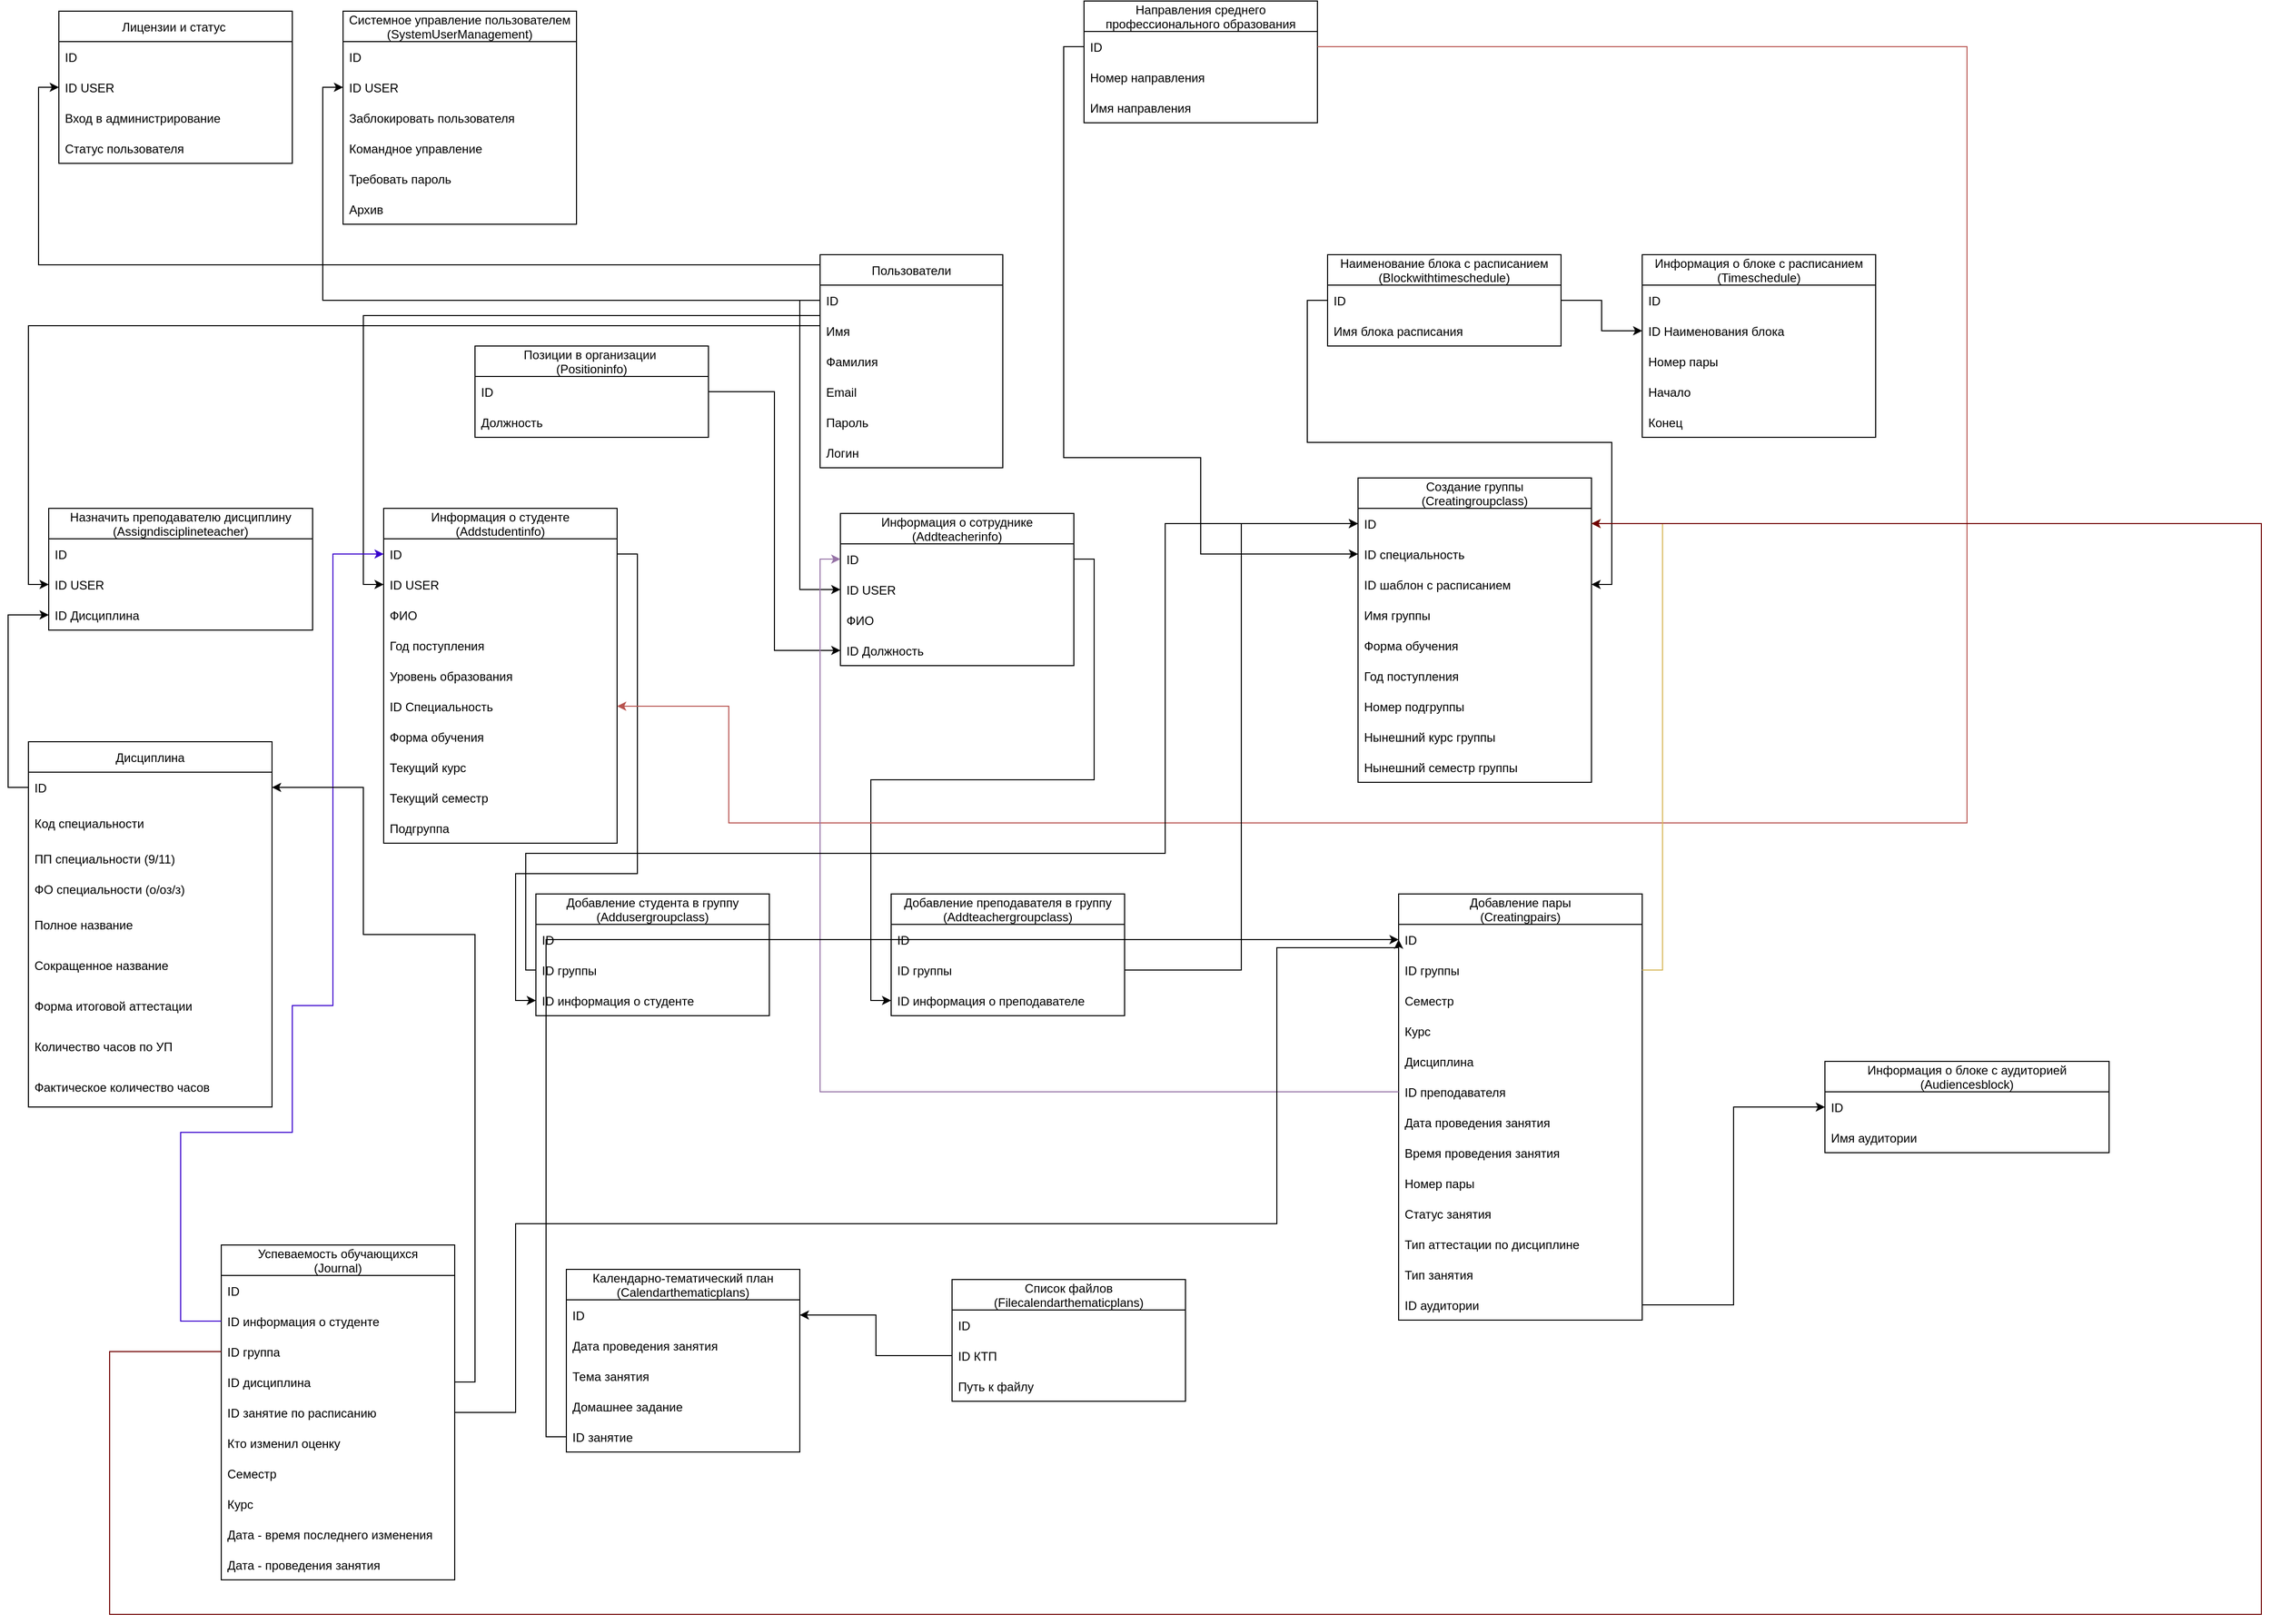 <mxfile version="20.4.0" type="github">
  <diagram id="APbOYpsex_Ebenarrm__" name="Страница 1">
    <mxGraphModel dx="2249" dy="765" grid="1" gridSize="10" guides="1" tooltips="1" connect="1" arrows="1" fold="1" page="1" pageScale="1" pageWidth="827" pageHeight="1169" math="0" shadow="0">
      <root>
        <mxCell id="0" />
        <mxCell id="1" parent="0" />
        <mxCell id="934rZRanRc9oHKekc0-k-1" value="Пользователи" style="swimlane;fontStyle=0;childLayout=stackLayout;horizontal=1;startSize=30;horizontalStack=0;resizeParent=1;resizeParentMax=0;resizeLast=0;collapsible=1;marginBottom=0;" parent="1" vertex="1">
          <mxGeometry x="-20" y="490" width="180" height="210" as="geometry">
            <mxRectangle x="60" y="70" width="120" height="30" as="alternateBounds" />
          </mxGeometry>
        </mxCell>
        <mxCell id="934rZRanRc9oHKekc0-k-2" value="ID" style="text;strokeColor=none;fillColor=none;align=left;verticalAlign=middle;spacingLeft=4;spacingRight=4;overflow=hidden;points=[[0,0.5],[1,0.5]];portConstraint=eastwest;rotatable=0;" parent="934rZRanRc9oHKekc0-k-1" vertex="1">
          <mxGeometry y="30" width="180" height="30" as="geometry" />
        </mxCell>
        <mxCell id="934rZRanRc9oHKekc0-k-6" value="Имя" style="text;strokeColor=none;fillColor=none;align=left;verticalAlign=middle;spacingLeft=4;spacingRight=4;overflow=hidden;points=[[0,0.5],[1,0.5]];portConstraint=eastwest;rotatable=0;" parent="934rZRanRc9oHKekc0-k-1" vertex="1">
          <mxGeometry y="60" width="180" height="30" as="geometry" />
        </mxCell>
        <mxCell id="934rZRanRc9oHKekc0-k-3" value="Фамилия" style="text;strokeColor=none;fillColor=none;align=left;verticalAlign=middle;spacingLeft=4;spacingRight=4;overflow=hidden;points=[[0,0.5],[1,0.5]];portConstraint=eastwest;rotatable=0;" parent="934rZRanRc9oHKekc0-k-1" vertex="1">
          <mxGeometry y="90" width="180" height="30" as="geometry" />
        </mxCell>
        <mxCell id="-_RNkPM9lZLHpSTQkM_h-98" value="Email" style="text;strokeColor=none;fillColor=none;align=left;verticalAlign=middle;spacingLeft=4;spacingRight=4;overflow=hidden;points=[[0,0.5],[1,0.5]];portConstraint=eastwest;rotatable=0;" parent="934rZRanRc9oHKekc0-k-1" vertex="1">
          <mxGeometry y="120" width="180" height="30" as="geometry" />
        </mxCell>
        <mxCell id="934rZRanRc9oHKekc0-k-5" value="Пароль" style="text;strokeColor=none;fillColor=none;align=left;verticalAlign=middle;spacingLeft=4;spacingRight=4;overflow=hidden;points=[[0,0.5],[1,0.5]];portConstraint=eastwest;rotatable=0;" parent="934rZRanRc9oHKekc0-k-1" vertex="1">
          <mxGeometry y="150" width="180" height="30" as="geometry" />
        </mxCell>
        <mxCell id="934rZRanRc9oHKekc0-k-4" value="Логин" style="text;strokeColor=none;fillColor=none;align=left;verticalAlign=middle;spacingLeft=4;spacingRight=4;overflow=hidden;points=[[0,0.5],[1,0.5]];portConstraint=eastwest;rotatable=0;" parent="934rZRanRc9oHKekc0-k-1" vertex="1">
          <mxGeometry y="180" width="180" height="30" as="geometry" />
        </mxCell>
        <mxCell id="-_RNkPM9lZLHpSTQkM_h-1" value="Дисциплина" style="swimlane;fontStyle=0;childLayout=stackLayout;horizontal=1;startSize=30;horizontalStack=0;resizeParent=1;resizeParentMax=0;resizeLast=0;collapsible=1;marginBottom=0;" parent="1" vertex="1">
          <mxGeometry x="-800" y="970" width="240" height="360" as="geometry">
            <mxRectangle x="60" y="70" width="120" height="30" as="alternateBounds" />
          </mxGeometry>
        </mxCell>
        <mxCell id="-_RNkPM9lZLHpSTQkM_h-2" value="ID" style="text;strokeColor=none;fillColor=none;align=left;verticalAlign=middle;spacingLeft=4;spacingRight=4;overflow=hidden;points=[[0,0.5],[1,0.5]];portConstraint=eastwest;rotatable=0;" parent="-_RNkPM9lZLHpSTQkM_h-1" vertex="1">
          <mxGeometry y="30" width="240" height="30" as="geometry" />
        </mxCell>
        <mxCell id="Er0C9rFsmTtlIVnP-Un_-6" value="Код специальности" style="text;strokeColor=none;fillColor=none;align=left;verticalAlign=middle;spacingLeft=4;spacingRight=4;overflow=hidden;points=[[0,0.5],[1,0.5]];portConstraint=eastwest;rotatable=0;" vertex="1" parent="-_RNkPM9lZLHpSTQkM_h-1">
          <mxGeometry y="60" width="240" height="40" as="geometry" />
        </mxCell>
        <mxCell id="-_RNkPM9lZLHpSTQkM_h-3" value="ПП специальности (9/11)" style="text;strokeColor=none;fillColor=none;align=left;verticalAlign=middle;spacingLeft=4;spacingRight=4;overflow=hidden;points=[[0,0.5],[1,0.5]];portConstraint=eastwest;rotatable=0;" parent="-_RNkPM9lZLHpSTQkM_h-1" vertex="1">
          <mxGeometry y="100" width="240" height="30" as="geometry" />
        </mxCell>
        <mxCell id="Er0C9rFsmTtlIVnP-Un_-2" value="ФО специальности (о/оз/з)" style="text;strokeColor=none;fillColor=none;align=left;verticalAlign=middle;spacingLeft=4;spacingRight=4;overflow=hidden;points=[[0,0.5],[1,0.5]];portConstraint=eastwest;rotatable=0;" vertex="1" parent="-_RNkPM9lZLHpSTQkM_h-1">
          <mxGeometry y="130" width="240" height="30" as="geometry" />
        </mxCell>
        <mxCell id="Er0C9rFsmTtlIVnP-Un_-4" value="Полное название" style="text;strokeColor=none;fillColor=none;align=left;verticalAlign=middle;spacingLeft=4;spacingRight=4;overflow=hidden;points=[[0,0.5],[1,0.5]];portConstraint=eastwest;rotatable=0;" vertex="1" parent="-_RNkPM9lZLHpSTQkM_h-1">
          <mxGeometry y="160" width="240" height="40" as="geometry" />
        </mxCell>
        <mxCell id="Er0C9rFsmTtlIVnP-Un_-8" value="Сокращенное название" style="text;strokeColor=none;fillColor=none;align=left;verticalAlign=middle;spacingLeft=4;spacingRight=4;overflow=hidden;points=[[0,0.5],[1,0.5]];portConstraint=eastwest;rotatable=0;" vertex="1" parent="-_RNkPM9lZLHpSTQkM_h-1">
          <mxGeometry y="200" width="240" height="40" as="geometry" />
        </mxCell>
        <mxCell id="Er0C9rFsmTtlIVnP-Un_-9" value="Форма итоговой аттестации" style="text;strokeColor=none;fillColor=none;align=left;verticalAlign=middle;spacingLeft=4;spacingRight=4;overflow=hidden;points=[[0,0.5],[1,0.5]];portConstraint=eastwest;rotatable=0;" vertex="1" parent="-_RNkPM9lZLHpSTQkM_h-1">
          <mxGeometry y="240" width="240" height="40" as="geometry" />
        </mxCell>
        <mxCell id="Er0C9rFsmTtlIVnP-Un_-10" value="Количество часов по УП" style="text;strokeColor=none;fillColor=none;align=left;verticalAlign=middle;spacingLeft=4;spacingRight=4;overflow=hidden;points=[[0,0.5],[1,0.5]];portConstraint=eastwest;rotatable=0;" vertex="1" parent="-_RNkPM9lZLHpSTQkM_h-1">
          <mxGeometry y="280" width="240" height="40" as="geometry" />
        </mxCell>
        <mxCell id="Er0C9rFsmTtlIVnP-Un_-11" value="Фактическое количество часов" style="text;strokeColor=none;fillColor=none;align=left;verticalAlign=middle;spacingLeft=4;spacingRight=4;overflow=hidden;points=[[0,0.5],[1,0.5]];portConstraint=eastwest;rotatable=0;" vertex="1" parent="-_RNkPM9lZLHpSTQkM_h-1">
          <mxGeometry y="320" width="240" height="40" as="geometry" />
        </mxCell>
        <mxCell id="-_RNkPM9lZLHpSTQkM_h-7" value="Добавление преподавателя в группу&#xa;(Addteachergroupclass)" style="swimlane;fontStyle=0;childLayout=stackLayout;horizontal=1;startSize=30;horizontalStack=0;resizeParent=1;resizeParentMax=0;resizeLast=0;collapsible=1;marginBottom=0;" parent="1" vertex="1">
          <mxGeometry x="50" y="1120" width="230" height="120" as="geometry">
            <mxRectangle x="60" y="70" width="120" height="30" as="alternateBounds" />
          </mxGeometry>
        </mxCell>
        <mxCell id="-_RNkPM9lZLHpSTQkM_h-8" value="ID" style="text;strokeColor=none;fillColor=none;align=left;verticalAlign=middle;spacingLeft=4;spacingRight=4;overflow=hidden;points=[[0,0.5],[1,0.5]];portConstraint=eastwest;rotatable=0;" parent="-_RNkPM9lZLHpSTQkM_h-7" vertex="1">
          <mxGeometry y="30" width="230" height="30" as="geometry" />
        </mxCell>
        <mxCell id="-_RNkPM9lZLHpSTQkM_h-9" value="ID группы" style="text;strokeColor=none;fillColor=none;align=left;verticalAlign=middle;spacingLeft=4;spacingRight=4;overflow=hidden;points=[[0,0.5],[1,0.5]];portConstraint=eastwest;rotatable=0;" parent="-_RNkPM9lZLHpSTQkM_h-7" vertex="1">
          <mxGeometry y="60" width="230" height="30" as="geometry" />
        </mxCell>
        <mxCell id="-_RNkPM9lZLHpSTQkM_h-10" value="ID информация о преподавателе" style="text;strokeColor=none;fillColor=none;align=left;verticalAlign=middle;spacingLeft=4;spacingRight=4;overflow=hidden;points=[[0,0.5],[1,0.5]];portConstraint=eastwest;rotatable=0;" parent="-_RNkPM9lZLHpSTQkM_h-7" vertex="1">
          <mxGeometry y="90" width="230" height="30" as="geometry" />
        </mxCell>
        <mxCell id="-_RNkPM9lZLHpSTQkM_h-13" value="Добавление пары&#xa;(Creatingpairs)" style="swimlane;fontStyle=0;childLayout=stackLayout;horizontal=1;startSize=30;horizontalStack=0;resizeParent=1;resizeParentMax=0;resizeLast=0;collapsible=1;marginBottom=0;" parent="1" vertex="1">
          <mxGeometry x="550" y="1120" width="240" height="420" as="geometry">
            <mxRectangle x="60" y="70" width="120" height="30" as="alternateBounds" />
          </mxGeometry>
        </mxCell>
        <mxCell id="-_RNkPM9lZLHpSTQkM_h-14" value="ID" style="text;strokeColor=none;fillColor=none;align=left;verticalAlign=middle;spacingLeft=4;spacingRight=4;overflow=hidden;points=[[0,0.5],[1,0.5]];portConstraint=eastwest;rotatable=0;" parent="-_RNkPM9lZLHpSTQkM_h-13" vertex="1">
          <mxGeometry y="30" width="240" height="30" as="geometry" />
        </mxCell>
        <mxCell id="-_RNkPM9lZLHpSTQkM_h-15" value="ID группы" style="text;strokeColor=none;fillColor=none;align=left;verticalAlign=middle;spacingLeft=4;spacingRight=4;overflow=hidden;points=[[0,0.5],[1,0.5]];portConstraint=eastwest;rotatable=0;" parent="-_RNkPM9lZLHpSTQkM_h-13" vertex="1">
          <mxGeometry y="60" width="240" height="30" as="geometry" />
        </mxCell>
        <mxCell id="-_RNkPM9lZLHpSTQkM_h-16" value="Семестр" style="text;strokeColor=none;fillColor=none;align=left;verticalAlign=middle;spacingLeft=4;spacingRight=4;overflow=hidden;points=[[0,0.5],[1,0.5]];portConstraint=eastwest;rotatable=0;" parent="-_RNkPM9lZLHpSTQkM_h-13" vertex="1">
          <mxGeometry y="90" width="240" height="30" as="geometry" />
        </mxCell>
        <mxCell id="-_RNkPM9lZLHpSTQkM_h-17" value="Курс " style="text;strokeColor=none;fillColor=none;align=left;verticalAlign=middle;spacingLeft=4;spacingRight=4;overflow=hidden;points=[[0,0.5],[1,0.5]];portConstraint=eastwest;rotatable=0;" parent="-_RNkPM9lZLHpSTQkM_h-13" vertex="1">
          <mxGeometry y="120" width="240" height="30" as="geometry" />
        </mxCell>
        <mxCell id="-_RNkPM9lZLHpSTQkM_h-18" value="Дисциплина" style="text;strokeColor=none;fillColor=none;align=left;verticalAlign=middle;spacingLeft=4;spacingRight=4;overflow=hidden;points=[[0,0.5],[1,0.5]];portConstraint=eastwest;rotatable=0;" parent="-_RNkPM9lZLHpSTQkM_h-13" vertex="1">
          <mxGeometry y="150" width="240" height="30" as="geometry" />
        </mxCell>
        <mxCell id="-_RNkPM9lZLHpSTQkM_h-142" value="ID преподавателя" style="text;strokeColor=none;fillColor=none;align=left;verticalAlign=middle;spacingLeft=4;spacingRight=4;overflow=hidden;points=[[0,0.5],[1,0.5]];portConstraint=eastwest;rotatable=0;" parent="-_RNkPM9lZLHpSTQkM_h-13" vertex="1">
          <mxGeometry y="180" width="240" height="30" as="geometry" />
        </mxCell>
        <mxCell id="-_RNkPM9lZLHpSTQkM_h-143" value="Дата проведения занятия" style="text;strokeColor=none;fillColor=none;align=left;verticalAlign=middle;spacingLeft=4;spacingRight=4;overflow=hidden;points=[[0,0.5],[1,0.5]];portConstraint=eastwest;rotatable=0;" parent="-_RNkPM9lZLHpSTQkM_h-13" vertex="1">
          <mxGeometry y="210" width="240" height="30" as="geometry" />
        </mxCell>
        <mxCell id="-_RNkPM9lZLHpSTQkM_h-144" value="Время проведения занятия" style="text;strokeColor=none;fillColor=none;align=left;verticalAlign=middle;spacingLeft=4;spacingRight=4;overflow=hidden;points=[[0,0.5],[1,0.5]];portConstraint=eastwest;rotatable=0;" parent="-_RNkPM9lZLHpSTQkM_h-13" vertex="1">
          <mxGeometry y="240" width="240" height="30" as="geometry" />
        </mxCell>
        <mxCell id="-_RNkPM9lZLHpSTQkM_h-145" value="Номер пары" style="text;strokeColor=none;fillColor=none;align=left;verticalAlign=middle;spacingLeft=4;spacingRight=4;overflow=hidden;points=[[0,0.5],[1,0.5]];portConstraint=eastwest;rotatable=0;" parent="-_RNkPM9lZLHpSTQkM_h-13" vertex="1">
          <mxGeometry y="270" width="240" height="30" as="geometry" />
        </mxCell>
        <mxCell id="-_RNkPM9lZLHpSTQkM_h-146" value="Статус занятия" style="text;strokeColor=none;fillColor=none;align=left;verticalAlign=middle;spacingLeft=4;spacingRight=4;overflow=hidden;points=[[0,0.5],[1,0.5]];portConstraint=eastwest;rotatable=0;" parent="-_RNkPM9lZLHpSTQkM_h-13" vertex="1">
          <mxGeometry y="300" width="240" height="30" as="geometry" />
        </mxCell>
        <mxCell id="-_RNkPM9lZLHpSTQkM_h-147" value="Тип аттестации по дисциплине" style="text;strokeColor=none;fillColor=none;align=left;verticalAlign=middle;spacingLeft=4;spacingRight=4;overflow=hidden;points=[[0,0.5],[1,0.5]];portConstraint=eastwest;rotatable=0;" parent="-_RNkPM9lZLHpSTQkM_h-13" vertex="1">
          <mxGeometry y="330" width="240" height="30" as="geometry" />
        </mxCell>
        <mxCell id="-_RNkPM9lZLHpSTQkM_h-148" value="Тип занятия" style="text;strokeColor=none;fillColor=none;align=left;verticalAlign=middle;spacingLeft=4;spacingRight=4;overflow=hidden;points=[[0,0.5],[1,0.5]];portConstraint=eastwest;rotatable=0;" parent="-_RNkPM9lZLHpSTQkM_h-13" vertex="1">
          <mxGeometry y="360" width="240" height="30" as="geometry" />
        </mxCell>
        <mxCell id="-_RNkPM9lZLHpSTQkM_h-149" value="ID аудитории" style="text;strokeColor=none;fillColor=none;align=left;verticalAlign=middle;spacingLeft=4;spacingRight=4;overflow=hidden;points=[[0,0.5],[1,0.5]];portConstraint=eastwest;rotatable=0;" parent="-_RNkPM9lZLHpSTQkM_h-13" vertex="1">
          <mxGeometry y="390" width="240" height="30" as="geometry" />
        </mxCell>
        <mxCell id="-_RNkPM9lZLHpSTQkM_h-26" value="Информация о студенте&#xa;(Addstudentinfo)" style="swimlane;fontStyle=0;childLayout=stackLayout;horizontal=1;startSize=30;horizontalStack=0;resizeParent=1;resizeParentMax=0;resizeLast=0;collapsible=1;marginBottom=0;" parent="1" vertex="1">
          <mxGeometry x="-450" y="740" width="230" height="330" as="geometry">
            <mxRectangle x="60" y="70" width="120" height="30" as="alternateBounds" />
          </mxGeometry>
        </mxCell>
        <mxCell id="-_RNkPM9lZLHpSTQkM_h-27" value="ID" style="text;strokeColor=none;fillColor=none;align=left;verticalAlign=middle;spacingLeft=4;spacingRight=4;overflow=hidden;points=[[0,0.5],[1,0.5]];portConstraint=eastwest;rotatable=0;" parent="-_RNkPM9lZLHpSTQkM_h-26" vertex="1">
          <mxGeometry y="30" width="230" height="30" as="geometry" />
        </mxCell>
        <mxCell id="-_RNkPM9lZLHpSTQkM_h-28" value="ID USER" style="text;strokeColor=none;fillColor=none;align=left;verticalAlign=middle;spacingLeft=4;spacingRight=4;overflow=hidden;points=[[0,0.5],[1,0.5]];portConstraint=eastwest;rotatable=0;" parent="-_RNkPM9lZLHpSTQkM_h-26" vertex="1">
          <mxGeometry y="60" width="230" height="30" as="geometry" />
        </mxCell>
        <mxCell id="-_RNkPM9lZLHpSTQkM_h-29" value="ФИО" style="text;strokeColor=none;fillColor=none;align=left;verticalAlign=middle;spacingLeft=4;spacingRight=4;overflow=hidden;points=[[0,0.5],[1,0.5]];portConstraint=eastwest;rotatable=0;" parent="-_RNkPM9lZLHpSTQkM_h-26" vertex="1">
          <mxGeometry y="90" width="230" height="30" as="geometry" />
        </mxCell>
        <mxCell id="-_RNkPM9lZLHpSTQkM_h-30" value="Год поступления" style="text;strokeColor=none;fillColor=none;align=left;verticalAlign=middle;spacingLeft=4;spacingRight=4;overflow=hidden;points=[[0,0.5],[1,0.5]];portConstraint=eastwest;rotatable=0;" parent="-_RNkPM9lZLHpSTQkM_h-26" vertex="1">
          <mxGeometry y="120" width="230" height="30" as="geometry" />
        </mxCell>
        <mxCell id="-_RNkPM9lZLHpSTQkM_h-31" value="Уровень образования" style="text;strokeColor=none;fillColor=none;align=left;verticalAlign=middle;spacingLeft=4;spacingRight=4;overflow=hidden;points=[[0,0.5],[1,0.5]];portConstraint=eastwest;rotatable=0;" parent="-_RNkPM9lZLHpSTQkM_h-26" vertex="1">
          <mxGeometry y="150" width="230" height="30" as="geometry" />
        </mxCell>
        <mxCell id="-_RNkPM9lZLHpSTQkM_h-153" value="ID Специальность" style="text;strokeColor=none;fillColor=none;align=left;verticalAlign=middle;spacingLeft=4;spacingRight=4;overflow=hidden;points=[[0,0.5],[1,0.5]];portConstraint=eastwest;rotatable=0;" parent="-_RNkPM9lZLHpSTQkM_h-26" vertex="1">
          <mxGeometry y="180" width="230" height="30" as="geometry" />
        </mxCell>
        <mxCell id="-_RNkPM9lZLHpSTQkM_h-154" value="Форма обучения" style="text;strokeColor=none;fillColor=none;align=left;verticalAlign=middle;spacingLeft=4;spacingRight=4;overflow=hidden;points=[[0,0.5],[1,0.5]];portConstraint=eastwest;rotatable=0;" parent="-_RNkPM9lZLHpSTQkM_h-26" vertex="1">
          <mxGeometry y="210" width="230" height="30" as="geometry" />
        </mxCell>
        <mxCell id="-_RNkPM9lZLHpSTQkM_h-155" value="Текущий курс" style="text;strokeColor=none;fillColor=none;align=left;verticalAlign=middle;spacingLeft=4;spacingRight=4;overflow=hidden;points=[[0,0.5],[1,0.5]];portConstraint=eastwest;rotatable=0;" parent="-_RNkPM9lZLHpSTQkM_h-26" vertex="1">
          <mxGeometry y="240" width="230" height="30" as="geometry" />
        </mxCell>
        <mxCell id="-_RNkPM9lZLHpSTQkM_h-159" value="Текущий семестр" style="text;strokeColor=none;fillColor=none;align=left;verticalAlign=middle;spacingLeft=4;spacingRight=4;overflow=hidden;points=[[0,0.5],[1,0.5]];portConstraint=eastwest;rotatable=0;" parent="-_RNkPM9lZLHpSTQkM_h-26" vertex="1">
          <mxGeometry y="270" width="230" height="30" as="geometry" />
        </mxCell>
        <mxCell id="-_RNkPM9lZLHpSTQkM_h-156" value="Подгруппа" style="text;strokeColor=none;fillColor=none;align=left;verticalAlign=middle;spacingLeft=4;spacingRight=4;overflow=hidden;points=[[0,0.5],[1,0.5]];portConstraint=eastwest;rotatable=0;" parent="-_RNkPM9lZLHpSTQkM_h-26" vertex="1">
          <mxGeometry y="300" width="230" height="30" as="geometry" />
        </mxCell>
        <mxCell id="-_RNkPM9lZLHpSTQkM_h-32" value="Информация о блоке с аудиторией&#xa;(Audiencesblock)" style="swimlane;fontStyle=0;childLayout=stackLayout;horizontal=1;startSize=30;horizontalStack=0;resizeParent=1;resizeParentMax=0;resizeLast=0;collapsible=1;marginBottom=0;" parent="1" vertex="1">
          <mxGeometry x="970" y="1285" width="280" height="90" as="geometry">
            <mxRectangle x="60" y="70" width="120" height="30" as="alternateBounds" />
          </mxGeometry>
        </mxCell>
        <mxCell id="-_RNkPM9lZLHpSTQkM_h-33" value="ID" style="text;strokeColor=none;fillColor=none;align=left;verticalAlign=middle;spacingLeft=4;spacingRight=4;overflow=hidden;points=[[0,0.5],[1,0.5]];portConstraint=eastwest;rotatable=0;" parent="-_RNkPM9lZLHpSTQkM_h-32" vertex="1">
          <mxGeometry y="30" width="280" height="30" as="geometry" />
        </mxCell>
        <mxCell id="-_RNkPM9lZLHpSTQkM_h-34" value="Имя аудитории" style="text;strokeColor=none;fillColor=none;align=left;verticalAlign=middle;spacingLeft=4;spacingRight=4;overflow=hidden;points=[[0,0.5],[1,0.5]];portConstraint=eastwest;rotatable=0;" parent="-_RNkPM9lZLHpSTQkM_h-32" vertex="1">
          <mxGeometry y="60" width="280" height="30" as="geometry" />
        </mxCell>
        <mxCell id="-_RNkPM9lZLHpSTQkM_h-38" value="Наименование блока с расписанием&#xa;(Blockwithtimeschedule)" style="swimlane;fontStyle=0;childLayout=stackLayout;horizontal=1;startSize=30;horizontalStack=0;resizeParent=1;resizeParentMax=0;resizeLast=0;collapsible=1;marginBottom=0;" parent="1" vertex="1">
          <mxGeometry x="480" y="490" width="230" height="90" as="geometry">
            <mxRectangle x="60" y="70" width="120" height="30" as="alternateBounds" />
          </mxGeometry>
        </mxCell>
        <mxCell id="-_RNkPM9lZLHpSTQkM_h-39" value="ID" style="text;strokeColor=none;fillColor=none;align=left;verticalAlign=middle;spacingLeft=4;spacingRight=4;overflow=hidden;points=[[0,0.5],[1,0.5]];portConstraint=eastwest;rotatable=0;" parent="-_RNkPM9lZLHpSTQkM_h-38" vertex="1">
          <mxGeometry y="30" width="230" height="30" as="geometry" />
        </mxCell>
        <mxCell id="-_RNkPM9lZLHpSTQkM_h-40" value="Имя блока расписания" style="text;strokeColor=none;fillColor=none;align=left;verticalAlign=middle;spacingLeft=4;spacingRight=4;overflow=hidden;points=[[0,0.5],[1,0.5]];portConstraint=eastwest;rotatable=0;" parent="-_RNkPM9lZLHpSTQkM_h-38" vertex="1">
          <mxGeometry y="60" width="230" height="30" as="geometry" />
        </mxCell>
        <mxCell id="-_RNkPM9lZLHpSTQkM_h-44" value="Информация о сотруднике&#xa;(Addteacherinfo)" style="swimlane;fontStyle=0;childLayout=stackLayout;horizontal=1;startSize=30;horizontalStack=0;resizeParent=1;resizeParentMax=0;resizeLast=0;collapsible=1;marginBottom=0;" parent="1" vertex="1">
          <mxGeometry y="745" width="230" height="150" as="geometry">
            <mxRectangle x="60" y="70" width="120" height="30" as="alternateBounds" />
          </mxGeometry>
        </mxCell>
        <mxCell id="-_RNkPM9lZLHpSTQkM_h-45" value="ID" style="text;strokeColor=none;fillColor=none;align=left;verticalAlign=middle;spacingLeft=4;spacingRight=4;overflow=hidden;points=[[0,0.5],[1,0.5]];portConstraint=eastwest;rotatable=0;" parent="-_RNkPM9lZLHpSTQkM_h-44" vertex="1">
          <mxGeometry y="30" width="230" height="30" as="geometry" />
        </mxCell>
        <mxCell id="-_RNkPM9lZLHpSTQkM_h-46" value="ID USER" style="text;strokeColor=none;fillColor=none;align=left;verticalAlign=middle;spacingLeft=4;spacingRight=4;overflow=hidden;points=[[0,0.5],[1,0.5]];portConstraint=eastwest;rotatable=0;" parent="-_RNkPM9lZLHpSTQkM_h-44" vertex="1">
          <mxGeometry y="60" width="230" height="30" as="geometry" />
        </mxCell>
        <mxCell id="-_RNkPM9lZLHpSTQkM_h-47" value="ФИО" style="text;strokeColor=none;fillColor=none;align=left;verticalAlign=middle;spacingLeft=4;spacingRight=4;overflow=hidden;points=[[0,0.5],[1,0.5]];portConstraint=eastwest;rotatable=0;" parent="-_RNkPM9lZLHpSTQkM_h-44" vertex="1">
          <mxGeometry y="90" width="230" height="30" as="geometry" />
        </mxCell>
        <mxCell id="-_RNkPM9lZLHpSTQkM_h-48" value="ID Должность" style="text;strokeColor=none;fillColor=none;align=left;verticalAlign=middle;spacingLeft=4;spacingRight=4;overflow=hidden;points=[[0,0.5],[1,0.5]];portConstraint=eastwest;rotatable=0;" parent="-_RNkPM9lZLHpSTQkM_h-44" vertex="1">
          <mxGeometry y="120" width="230" height="30" as="geometry" />
        </mxCell>
        <mxCell id="-_RNkPM9lZLHpSTQkM_h-50" value="Успеваемость обучающихся&#xa;(Journal)" style="swimlane;fontStyle=0;childLayout=stackLayout;horizontal=1;startSize=30;horizontalStack=0;resizeParent=1;resizeParentMax=0;resizeLast=0;collapsible=1;marginBottom=0;" parent="1" vertex="1">
          <mxGeometry x="-610" y="1466" width="230" height="330" as="geometry">
            <mxRectangle x="60" y="70" width="120" height="30" as="alternateBounds" />
          </mxGeometry>
        </mxCell>
        <mxCell id="-_RNkPM9lZLHpSTQkM_h-51" value="ID" style="text;strokeColor=none;fillColor=none;align=left;verticalAlign=middle;spacingLeft=4;spacingRight=4;overflow=hidden;points=[[0,0.5],[1,0.5]];portConstraint=eastwest;rotatable=0;" parent="-_RNkPM9lZLHpSTQkM_h-50" vertex="1">
          <mxGeometry y="30" width="230" height="30" as="geometry" />
        </mxCell>
        <mxCell id="-_RNkPM9lZLHpSTQkM_h-52" value="ID информация о студенте" style="text;strokeColor=none;fillColor=none;align=left;verticalAlign=middle;spacingLeft=4;spacingRight=4;overflow=hidden;points=[[0,0.5],[1,0.5]];portConstraint=eastwest;rotatable=0;" parent="-_RNkPM9lZLHpSTQkM_h-50" vertex="1">
          <mxGeometry y="60" width="230" height="30" as="geometry" />
        </mxCell>
        <mxCell id="-_RNkPM9lZLHpSTQkM_h-53" value="ID группа" style="text;strokeColor=none;fillColor=none;align=left;verticalAlign=middle;spacingLeft=4;spacingRight=4;overflow=hidden;points=[[0,0.5],[1,0.5]];portConstraint=eastwest;rotatable=0;" parent="-_RNkPM9lZLHpSTQkM_h-50" vertex="1">
          <mxGeometry y="90" width="230" height="30" as="geometry" />
        </mxCell>
        <mxCell id="-_RNkPM9lZLHpSTQkM_h-54" value="ID дисциплина" style="text;strokeColor=none;fillColor=none;align=left;verticalAlign=middle;spacingLeft=4;spacingRight=4;overflow=hidden;points=[[0,0.5],[1,0.5]];portConstraint=eastwest;rotatable=0;" parent="-_RNkPM9lZLHpSTQkM_h-50" vertex="1">
          <mxGeometry y="120" width="230" height="30" as="geometry" />
        </mxCell>
        <mxCell id="-_RNkPM9lZLHpSTQkM_h-55" value="ID занятие по расписанию" style="text;strokeColor=none;fillColor=none;align=left;verticalAlign=middle;spacingLeft=4;spacingRight=4;overflow=hidden;points=[[0,0.5],[1,0.5]];portConstraint=eastwest;rotatable=0;" parent="-_RNkPM9lZLHpSTQkM_h-50" vertex="1">
          <mxGeometry y="150" width="230" height="30" as="geometry" />
        </mxCell>
        <mxCell id="-_RNkPM9lZLHpSTQkM_h-168" value="Кто изменил оценку" style="text;strokeColor=none;fillColor=none;align=left;verticalAlign=middle;spacingLeft=4;spacingRight=4;overflow=hidden;points=[[0,0.5],[1,0.5]];portConstraint=eastwest;rotatable=0;" parent="-_RNkPM9lZLHpSTQkM_h-50" vertex="1">
          <mxGeometry y="180" width="230" height="30" as="geometry" />
        </mxCell>
        <mxCell id="-_RNkPM9lZLHpSTQkM_h-169" value="Семестр" style="text;strokeColor=none;fillColor=none;align=left;verticalAlign=middle;spacingLeft=4;spacingRight=4;overflow=hidden;points=[[0,0.5],[1,0.5]];portConstraint=eastwest;rotatable=0;" parent="-_RNkPM9lZLHpSTQkM_h-50" vertex="1">
          <mxGeometry y="210" width="230" height="30" as="geometry" />
        </mxCell>
        <mxCell id="-_RNkPM9lZLHpSTQkM_h-170" value="Курс" style="text;strokeColor=none;fillColor=none;align=left;verticalAlign=middle;spacingLeft=4;spacingRight=4;overflow=hidden;points=[[0,0.5],[1,0.5]];portConstraint=eastwest;rotatable=0;" parent="-_RNkPM9lZLHpSTQkM_h-50" vertex="1">
          <mxGeometry y="240" width="230" height="30" as="geometry" />
        </mxCell>
        <mxCell id="-_RNkPM9lZLHpSTQkM_h-171" value="Дата - время последнего изменения" style="text;strokeColor=none;fillColor=none;align=left;verticalAlign=middle;spacingLeft=4;spacingRight=4;overflow=hidden;points=[[0,0.5],[1,0.5]];portConstraint=eastwest;rotatable=0;" parent="-_RNkPM9lZLHpSTQkM_h-50" vertex="1">
          <mxGeometry y="270" width="230" height="30" as="geometry" />
        </mxCell>
        <mxCell id="-_RNkPM9lZLHpSTQkM_h-172" value="Дата - проведения занятия" style="text;strokeColor=none;fillColor=none;align=left;verticalAlign=middle;spacingLeft=4;spacingRight=4;overflow=hidden;points=[[0,0.5],[1,0.5]];portConstraint=eastwest;rotatable=0;" parent="-_RNkPM9lZLHpSTQkM_h-50" vertex="1">
          <mxGeometry y="300" width="230" height="30" as="geometry" />
        </mxCell>
        <mxCell id="-_RNkPM9lZLHpSTQkM_h-56" value="Календарно-тематический план&#xa;(Calendarthematicplans)" style="swimlane;fontStyle=0;childLayout=stackLayout;horizontal=1;startSize=30;horizontalStack=0;resizeParent=1;resizeParentMax=0;resizeLast=0;collapsible=1;marginBottom=0;" parent="1" vertex="1">
          <mxGeometry x="-270" y="1490" width="230" height="180" as="geometry">
            <mxRectangle x="60" y="70" width="120" height="30" as="alternateBounds" />
          </mxGeometry>
        </mxCell>
        <mxCell id="-_RNkPM9lZLHpSTQkM_h-57" value="ID" style="text;strokeColor=none;fillColor=none;align=left;verticalAlign=middle;spacingLeft=4;spacingRight=4;overflow=hidden;points=[[0,0.5],[1,0.5]];portConstraint=eastwest;rotatable=0;" parent="-_RNkPM9lZLHpSTQkM_h-56" vertex="1">
          <mxGeometry y="30" width="230" height="30" as="geometry" />
        </mxCell>
        <mxCell id="-_RNkPM9lZLHpSTQkM_h-58" value="Дата проведения занятия" style="text;strokeColor=none;fillColor=none;align=left;verticalAlign=middle;spacingLeft=4;spacingRight=4;overflow=hidden;points=[[0,0.5],[1,0.5]];portConstraint=eastwest;rotatable=0;" parent="-_RNkPM9lZLHpSTQkM_h-56" vertex="1">
          <mxGeometry y="60" width="230" height="30" as="geometry" />
        </mxCell>
        <mxCell id="-_RNkPM9lZLHpSTQkM_h-59" value="Тема занятия" style="text;strokeColor=none;fillColor=none;align=left;verticalAlign=middle;spacingLeft=4;spacingRight=4;overflow=hidden;points=[[0,0.5],[1,0.5]];portConstraint=eastwest;rotatable=0;" parent="-_RNkPM9lZLHpSTQkM_h-56" vertex="1">
          <mxGeometry y="90" width="230" height="30" as="geometry" />
        </mxCell>
        <mxCell id="-_RNkPM9lZLHpSTQkM_h-60" value="Домашнее задание" style="text;strokeColor=none;fillColor=none;align=left;verticalAlign=middle;spacingLeft=4;spacingRight=4;overflow=hidden;points=[[0,0.5],[1,0.5]];portConstraint=eastwest;rotatable=0;" parent="-_RNkPM9lZLHpSTQkM_h-56" vertex="1">
          <mxGeometry y="120" width="230" height="30" as="geometry" />
        </mxCell>
        <mxCell id="-_RNkPM9lZLHpSTQkM_h-61" value="ID занятие" style="text;strokeColor=none;fillColor=none;align=left;verticalAlign=middle;spacingLeft=4;spacingRight=4;overflow=hidden;points=[[0,0.5],[1,0.5]];portConstraint=eastwest;rotatable=0;" parent="-_RNkPM9lZLHpSTQkM_h-56" vertex="1">
          <mxGeometry y="150" width="230" height="30" as="geometry" />
        </mxCell>
        <mxCell id="-_RNkPM9lZLHpSTQkM_h-62" value="Лицензии и статус " style="swimlane;fontStyle=0;childLayout=stackLayout;horizontal=1;startSize=30;horizontalStack=0;resizeParent=1;resizeParentMax=0;resizeLast=0;collapsible=1;marginBottom=0;" parent="1" vertex="1">
          <mxGeometry x="-770" y="250" width="230" height="150" as="geometry">
            <mxRectangle x="60" y="70" width="120" height="30" as="alternateBounds" />
          </mxGeometry>
        </mxCell>
        <mxCell id="-_RNkPM9lZLHpSTQkM_h-128" value="ID" style="text;strokeColor=none;fillColor=none;align=left;verticalAlign=middle;spacingLeft=4;spacingRight=4;overflow=hidden;points=[[0,0.5],[1,0.5]];portConstraint=eastwest;rotatable=0;" parent="-_RNkPM9lZLHpSTQkM_h-62" vertex="1">
          <mxGeometry y="30" width="230" height="30" as="geometry" />
        </mxCell>
        <mxCell id="-_RNkPM9lZLHpSTQkM_h-107" value="ID USER" style="text;strokeColor=none;fillColor=none;align=left;verticalAlign=middle;spacingLeft=4;spacingRight=4;overflow=hidden;points=[[0,0.5],[1,0.5]];portConstraint=eastwest;rotatable=0;" parent="-_RNkPM9lZLHpSTQkM_h-62" vertex="1">
          <mxGeometry y="60" width="230" height="30" as="geometry" />
        </mxCell>
        <mxCell id="-_RNkPM9lZLHpSTQkM_h-100" value="Вход в администрирование" style="text;strokeColor=none;fillColor=none;align=left;verticalAlign=middle;spacingLeft=4;spacingRight=4;overflow=hidden;points=[[0,0.5],[1,0.5]];portConstraint=eastwest;rotatable=0;" parent="-_RNkPM9lZLHpSTQkM_h-62" vertex="1">
          <mxGeometry y="90" width="230" height="30" as="geometry" />
        </mxCell>
        <mxCell id="-_RNkPM9lZLHpSTQkM_h-99" value="Статус пользователя" style="text;strokeColor=none;fillColor=none;align=left;verticalAlign=middle;spacingLeft=4;spacingRight=4;overflow=hidden;points=[[0,0.5],[1,0.5]];portConstraint=eastwest;rotatable=0;" parent="-_RNkPM9lZLHpSTQkM_h-62" vertex="1">
          <mxGeometry y="120" width="230" height="30" as="geometry" />
        </mxCell>
        <mxCell id="-_RNkPM9lZLHpSTQkM_h-68" value="Направления среднего &#xa;профессионального образования" style="swimlane;fontStyle=0;childLayout=stackLayout;horizontal=1;startSize=30;horizontalStack=0;resizeParent=1;resizeParentMax=0;resizeLast=0;collapsible=1;marginBottom=0;" parent="1" vertex="1">
          <mxGeometry x="240" y="240" width="230" height="120" as="geometry">
            <mxRectangle x="60" y="70" width="120" height="30" as="alternateBounds" />
          </mxGeometry>
        </mxCell>
        <mxCell id="-_RNkPM9lZLHpSTQkM_h-69" value="ID" style="text;strokeColor=none;fillColor=none;align=left;verticalAlign=middle;spacingLeft=4;spacingRight=4;overflow=hidden;points=[[0,0.5],[1,0.5]];portConstraint=eastwest;rotatable=0;" parent="-_RNkPM9lZLHpSTQkM_h-68" vertex="1">
          <mxGeometry y="30" width="230" height="30" as="geometry" />
        </mxCell>
        <mxCell id="-_RNkPM9lZLHpSTQkM_h-70" value="Номер направления" style="text;strokeColor=none;fillColor=none;align=left;verticalAlign=middle;spacingLeft=4;spacingRight=4;overflow=hidden;points=[[0,0.5],[1,0.5]];portConstraint=eastwest;rotatable=0;" parent="-_RNkPM9lZLHpSTQkM_h-68" vertex="1">
          <mxGeometry y="60" width="230" height="30" as="geometry" />
        </mxCell>
        <mxCell id="-_RNkPM9lZLHpSTQkM_h-71" value="Имя направления" style="text;strokeColor=none;fillColor=none;align=left;verticalAlign=middle;spacingLeft=4;spacingRight=4;overflow=hidden;points=[[0,0.5],[1,0.5]];portConstraint=eastwest;rotatable=0;" parent="-_RNkPM9lZLHpSTQkM_h-68" vertex="1">
          <mxGeometry y="90" width="230" height="30" as="geometry" />
        </mxCell>
        <mxCell id="-_RNkPM9lZLHpSTQkM_h-74" value="Позиции в организации &#xa;(Positioninfo)" style="swimlane;fontStyle=0;childLayout=stackLayout;horizontal=1;startSize=30;horizontalStack=0;resizeParent=1;resizeParentMax=0;resizeLast=0;collapsible=1;marginBottom=0;" parent="1" vertex="1">
          <mxGeometry x="-360" y="580" width="230" height="90" as="geometry">
            <mxRectangle x="60" y="70" width="120" height="30" as="alternateBounds" />
          </mxGeometry>
        </mxCell>
        <mxCell id="-_RNkPM9lZLHpSTQkM_h-75" value="ID" style="text;strokeColor=none;fillColor=none;align=left;verticalAlign=middle;spacingLeft=4;spacingRight=4;overflow=hidden;points=[[0,0.5],[1,0.5]];portConstraint=eastwest;rotatable=0;" parent="-_RNkPM9lZLHpSTQkM_h-74" vertex="1">
          <mxGeometry y="30" width="230" height="30" as="geometry" />
        </mxCell>
        <mxCell id="-_RNkPM9lZLHpSTQkM_h-76" value="Должность" style="text;strokeColor=none;fillColor=none;align=left;verticalAlign=middle;spacingLeft=4;spacingRight=4;overflow=hidden;points=[[0,0.5],[1,0.5]];portConstraint=eastwest;rotatable=0;" parent="-_RNkPM9lZLHpSTQkM_h-74" vertex="1">
          <mxGeometry y="60" width="230" height="30" as="geometry" />
        </mxCell>
        <mxCell id="-_RNkPM9lZLHpSTQkM_h-80" value="Системное управление пользователем&#xa;(SystemUserManagement)" style="swimlane;fontStyle=0;childLayout=stackLayout;horizontal=1;startSize=30;horizontalStack=0;resizeParent=1;resizeParentMax=0;resizeLast=0;collapsible=1;marginBottom=0;" parent="1" vertex="1">
          <mxGeometry x="-490" y="250" width="230" height="210" as="geometry">
            <mxRectangle x="60" y="70" width="120" height="30" as="alternateBounds" />
          </mxGeometry>
        </mxCell>
        <mxCell id="-_RNkPM9lZLHpSTQkM_h-127" value="ID" style="text;strokeColor=none;fillColor=none;align=left;verticalAlign=middle;spacingLeft=4;spacingRight=4;overflow=hidden;points=[[0,0.5],[1,0.5]];portConstraint=eastwest;rotatable=0;" parent="-_RNkPM9lZLHpSTQkM_h-80" vertex="1">
          <mxGeometry y="30" width="230" height="30" as="geometry" />
        </mxCell>
        <mxCell id="-_RNkPM9lZLHpSTQkM_h-101" value="ID USER" style="text;strokeColor=none;fillColor=none;align=left;verticalAlign=middle;spacingLeft=4;spacingRight=4;overflow=hidden;points=[[0,0.5],[1,0.5]];portConstraint=eastwest;rotatable=0;" parent="-_RNkPM9lZLHpSTQkM_h-80" vertex="1">
          <mxGeometry y="60" width="230" height="30" as="geometry" />
        </mxCell>
        <mxCell id="-_RNkPM9lZLHpSTQkM_h-106" value="Заблокировать пользователя" style="text;strokeColor=none;fillColor=none;align=left;verticalAlign=middle;spacingLeft=4;spacingRight=4;overflow=hidden;points=[[0,0.5],[1,0.5]];portConstraint=eastwest;rotatable=0;" parent="-_RNkPM9lZLHpSTQkM_h-80" vertex="1">
          <mxGeometry y="90" width="230" height="30" as="geometry" />
        </mxCell>
        <mxCell id="-_RNkPM9lZLHpSTQkM_h-104" value="Командное управление" style="text;strokeColor=none;fillColor=none;align=left;verticalAlign=middle;spacingLeft=4;spacingRight=4;overflow=hidden;points=[[0,0.5],[1,0.5]];portConstraint=eastwest;rotatable=0;" parent="-_RNkPM9lZLHpSTQkM_h-80" vertex="1">
          <mxGeometry y="120" width="230" height="30" as="geometry" />
        </mxCell>
        <mxCell id="-_RNkPM9lZLHpSTQkM_h-102" value="Требовать пароль" style="text;strokeColor=none;fillColor=none;align=left;verticalAlign=middle;spacingLeft=4;spacingRight=4;overflow=hidden;points=[[0,0.5],[1,0.5]];portConstraint=eastwest;rotatable=0;" parent="-_RNkPM9lZLHpSTQkM_h-80" vertex="1">
          <mxGeometry y="150" width="230" height="30" as="geometry" />
        </mxCell>
        <mxCell id="-_RNkPM9lZLHpSTQkM_h-103" value="Архив" style="text;strokeColor=none;fillColor=none;align=left;verticalAlign=middle;spacingLeft=4;spacingRight=4;overflow=hidden;points=[[0,0.5],[1,0.5]];portConstraint=eastwest;rotatable=0;" parent="-_RNkPM9lZLHpSTQkM_h-80" vertex="1">
          <mxGeometry y="180" width="230" height="30" as="geometry" />
        </mxCell>
        <mxCell id="-_RNkPM9lZLHpSTQkM_h-86" value="Создание группы&#xa;(Creatingroupclass)" style="swimlane;fontStyle=0;childLayout=stackLayout;horizontal=1;startSize=30;horizontalStack=0;resizeParent=1;resizeParentMax=0;resizeLast=0;collapsible=1;marginBottom=0;" parent="1" vertex="1">
          <mxGeometry x="510" y="710" width="230" height="300" as="geometry">
            <mxRectangle x="190" y="540" width="120" height="30" as="alternateBounds" />
          </mxGeometry>
        </mxCell>
        <mxCell id="-_RNkPM9lZLHpSTQkM_h-87" value="ID" style="text;strokeColor=none;fillColor=none;align=left;verticalAlign=middle;spacingLeft=4;spacingRight=4;overflow=hidden;points=[[0,0.5],[1,0.5]];portConstraint=eastwest;rotatable=0;" parent="-_RNkPM9lZLHpSTQkM_h-86" vertex="1">
          <mxGeometry y="30" width="230" height="30" as="geometry" />
        </mxCell>
        <mxCell id="-_RNkPM9lZLHpSTQkM_h-88" value="ID специальность" style="text;strokeColor=none;fillColor=none;align=left;verticalAlign=middle;spacingLeft=4;spacingRight=4;overflow=hidden;points=[[0,0.5],[1,0.5]];portConstraint=eastwest;rotatable=0;" parent="-_RNkPM9lZLHpSTQkM_h-86" vertex="1">
          <mxGeometry y="60" width="230" height="30" as="geometry" />
        </mxCell>
        <mxCell id="-_RNkPM9lZLHpSTQkM_h-141" value="ID шаблон с расписанием" style="text;strokeColor=none;fillColor=none;align=left;verticalAlign=middle;spacingLeft=4;spacingRight=4;overflow=hidden;points=[[0,0.5],[1,0.5]];portConstraint=eastwest;rotatable=0;" parent="-_RNkPM9lZLHpSTQkM_h-86" vertex="1">
          <mxGeometry y="90" width="230" height="30" as="geometry" />
        </mxCell>
        <mxCell id="-_RNkPM9lZLHpSTQkM_h-89" value="Имя группы" style="text;strokeColor=none;fillColor=none;align=left;verticalAlign=middle;spacingLeft=4;spacingRight=4;overflow=hidden;points=[[0,0.5],[1,0.5]];portConstraint=eastwest;rotatable=0;" parent="-_RNkPM9lZLHpSTQkM_h-86" vertex="1">
          <mxGeometry y="120" width="230" height="30" as="geometry" />
        </mxCell>
        <mxCell id="-_RNkPM9lZLHpSTQkM_h-90" value="Форма обучения" style="text;strokeColor=none;fillColor=none;align=left;verticalAlign=middle;spacingLeft=4;spacingRight=4;overflow=hidden;points=[[0,0.5],[1,0.5]];portConstraint=eastwest;rotatable=0;" parent="-_RNkPM9lZLHpSTQkM_h-86" vertex="1">
          <mxGeometry y="150" width="230" height="30" as="geometry" />
        </mxCell>
        <mxCell id="-_RNkPM9lZLHpSTQkM_h-91" value="Год поступления" style="text;strokeColor=none;fillColor=none;align=left;verticalAlign=middle;spacingLeft=4;spacingRight=4;overflow=hidden;points=[[0,0.5],[1,0.5]];portConstraint=eastwest;rotatable=0;" parent="-_RNkPM9lZLHpSTQkM_h-86" vertex="1">
          <mxGeometry y="180" width="230" height="30" as="geometry" />
        </mxCell>
        <mxCell id="-_RNkPM9lZLHpSTQkM_h-136" value="Номер подгруппы" style="text;strokeColor=none;fillColor=none;align=left;verticalAlign=middle;spacingLeft=4;spacingRight=4;overflow=hidden;points=[[0,0.5],[1,0.5]];portConstraint=eastwest;rotatable=0;" parent="-_RNkPM9lZLHpSTQkM_h-86" vertex="1">
          <mxGeometry y="210" width="230" height="30" as="geometry" />
        </mxCell>
        <mxCell id="-_RNkPM9lZLHpSTQkM_h-137" value="Нынешний курс группы" style="text;strokeColor=none;fillColor=none;align=left;verticalAlign=middle;spacingLeft=4;spacingRight=4;overflow=hidden;points=[[0,0.5],[1,0.5]];portConstraint=eastwest;rotatable=0;" parent="-_RNkPM9lZLHpSTQkM_h-86" vertex="1">
          <mxGeometry y="240" width="230" height="30" as="geometry" />
        </mxCell>
        <mxCell id="-_RNkPM9lZLHpSTQkM_h-138" value="Нынешний семестр группы" style="text;strokeColor=none;fillColor=none;align=left;verticalAlign=middle;spacingLeft=4;spacingRight=4;overflow=hidden;points=[[0,0.5],[1,0.5]];portConstraint=eastwest;rotatable=0;" parent="-_RNkPM9lZLHpSTQkM_h-86" vertex="1">
          <mxGeometry y="270" width="230" height="30" as="geometry" />
        </mxCell>
        <mxCell id="-_RNkPM9lZLHpSTQkM_h-92" value="Список файлов&#xa;(Filecalendarthematicplans)" style="swimlane;fontStyle=0;childLayout=stackLayout;horizontal=1;startSize=30;horizontalStack=0;resizeParent=1;resizeParentMax=0;resizeLast=0;collapsible=1;marginBottom=0;" parent="1" vertex="1">
          <mxGeometry x="110" y="1500" width="230" height="120" as="geometry">
            <mxRectangle x="60" y="70" width="120" height="30" as="alternateBounds" />
          </mxGeometry>
        </mxCell>
        <mxCell id="-_RNkPM9lZLHpSTQkM_h-93" value="ID" style="text;strokeColor=none;fillColor=none;align=left;verticalAlign=middle;spacingLeft=4;spacingRight=4;overflow=hidden;points=[[0,0.5],[1,0.5]];portConstraint=eastwest;rotatable=0;" parent="-_RNkPM9lZLHpSTQkM_h-92" vertex="1">
          <mxGeometry y="30" width="230" height="30" as="geometry" />
        </mxCell>
        <mxCell id="-_RNkPM9lZLHpSTQkM_h-94" value="ID КТП" style="text;strokeColor=none;fillColor=none;align=left;verticalAlign=middle;spacingLeft=4;spacingRight=4;overflow=hidden;points=[[0,0.5],[1,0.5]];portConstraint=eastwest;rotatable=0;" parent="-_RNkPM9lZLHpSTQkM_h-92" vertex="1">
          <mxGeometry y="60" width="230" height="30" as="geometry" />
        </mxCell>
        <mxCell id="-_RNkPM9lZLHpSTQkM_h-95" value="Путь к файлу" style="text;strokeColor=none;fillColor=none;align=left;verticalAlign=middle;spacingLeft=4;spacingRight=4;overflow=hidden;points=[[0,0.5],[1,0.5]];portConstraint=eastwest;rotatable=0;" parent="-_RNkPM9lZLHpSTQkM_h-92" vertex="1">
          <mxGeometry y="90" width="230" height="30" as="geometry" />
        </mxCell>
        <mxCell id="-_RNkPM9lZLHpSTQkM_h-109" style="edgeStyle=orthogonalEdgeStyle;rounded=0;orthogonalLoop=1;jettySize=auto;html=1;exitX=0;exitY=0.5;exitDx=0;exitDy=0;entryX=0;entryY=0.5;entryDx=0;entryDy=0;" parent="1" source="934rZRanRc9oHKekc0-k-2" target="-_RNkPM9lZLHpSTQkM_h-101" edge="1">
          <mxGeometry relative="1" as="geometry" />
        </mxCell>
        <mxCell id="-_RNkPM9lZLHpSTQkM_h-129" value="Информация о блоке с расписанием&#xa;(Timeschedule)" style="swimlane;fontStyle=0;childLayout=stackLayout;horizontal=1;startSize=30;horizontalStack=0;resizeParent=1;resizeParentMax=0;resizeLast=0;collapsible=1;marginBottom=0;" parent="1" vertex="1">
          <mxGeometry x="790" y="490" width="230" height="180" as="geometry">
            <mxRectangle x="60" y="70" width="120" height="30" as="alternateBounds" />
          </mxGeometry>
        </mxCell>
        <mxCell id="-_RNkPM9lZLHpSTQkM_h-130" value="ID" style="text;strokeColor=none;fillColor=none;align=left;verticalAlign=middle;spacingLeft=4;spacingRight=4;overflow=hidden;points=[[0,0.5],[1,0.5]];portConstraint=eastwest;rotatable=0;" parent="-_RNkPM9lZLHpSTQkM_h-129" vertex="1">
          <mxGeometry y="30" width="230" height="30" as="geometry" />
        </mxCell>
        <mxCell id="-_RNkPM9lZLHpSTQkM_h-131" value="ID Наименования блока" style="text;strokeColor=none;fillColor=none;align=left;verticalAlign=middle;spacingLeft=4;spacingRight=4;overflow=hidden;points=[[0,0.5],[1,0.5]];portConstraint=eastwest;rotatable=0;" parent="-_RNkPM9lZLHpSTQkM_h-129" vertex="1">
          <mxGeometry y="60" width="230" height="30" as="geometry" />
        </mxCell>
        <mxCell id="-_RNkPM9lZLHpSTQkM_h-132" value="Номер пары" style="text;strokeColor=none;fillColor=none;align=left;verticalAlign=middle;spacingLeft=4;spacingRight=4;overflow=hidden;points=[[0,0.5],[1,0.5]];portConstraint=eastwest;rotatable=0;" parent="-_RNkPM9lZLHpSTQkM_h-129" vertex="1">
          <mxGeometry y="90" width="230" height="30" as="geometry" />
        </mxCell>
        <mxCell id="-_RNkPM9lZLHpSTQkM_h-133" value="Начало" style="text;strokeColor=none;fillColor=none;align=left;verticalAlign=middle;spacingLeft=4;spacingRight=4;overflow=hidden;points=[[0,0.5],[1,0.5]];portConstraint=eastwest;rotatable=0;" parent="-_RNkPM9lZLHpSTQkM_h-129" vertex="1">
          <mxGeometry y="120" width="230" height="30" as="geometry" />
        </mxCell>
        <mxCell id="-_RNkPM9lZLHpSTQkM_h-134" value="Конец" style="text;strokeColor=none;fillColor=none;align=left;verticalAlign=middle;spacingLeft=4;spacingRight=4;overflow=hidden;points=[[0,0.5],[1,0.5]];portConstraint=eastwest;rotatable=0;" parent="-_RNkPM9lZLHpSTQkM_h-129" vertex="1">
          <mxGeometry y="150" width="230" height="30" as="geometry" />
        </mxCell>
        <mxCell id="-_RNkPM9lZLHpSTQkM_h-161" value="Назначить преподавателю дисциплину&#xa;(Assigndisciplineteacher)" style="swimlane;fontStyle=0;childLayout=stackLayout;horizontal=1;startSize=30;horizontalStack=0;resizeParent=1;resizeParentMax=0;resizeLast=0;collapsible=1;marginBottom=0;" parent="1" vertex="1">
          <mxGeometry x="-780" y="740" width="260" height="120" as="geometry">
            <mxRectangle x="60" y="70" width="120" height="30" as="alternateBounds" />
          </mxGeometry>
        </mxCell>
        <mxCell id="-_RNkPM9lZLHpSTQkM_h-162" value="ID" style="text;strokeColor=none;fillColor=none;align=left;verticalAlign=middle;spacingLeft=4;spacingRight=4;overflow=hidden;points=[[0,0.5],[1,0.5]];portConstraint=eastwest;rotatable=0;" parent="-_RNkPM9lZLHpSTQkM_h-161" vertex="1">
          <mxGeometry y="30" width="260" height="30" as="geometry" />
        </mxCell>
        <mxCell id="-_RNkPM9lZLHpSTQkM_h-163" value="ID USER" style="text;strokeColor=none;fillColor=none;align=left;verticalAlign=middle;spacingLeft=4;spacingRight=4;overflow=hidden;points=[[0,0.5],[1,0.5]];portConstraint=eastwest;rotatable=0;" parent="-_RNkPM9lZLHpSTQkM_h-161" vertex="1">
          <mxGeometry y="60" width="260" height="30" as="geometry" />
        </mxCell>
        <mxCell id="-_RNkPM9lZLHpSTQkM_h-164" value="ID Дисциплина" style="text;strokeColor=none;fillColor=none;align=left;verticalAlign=middle;spacingLeft=4;spacingRight=4;overflow=hidden;points=[[0,0.5],[1,0.5]];portConstraint=eastwest;rotatable=0;" parent="-_RNkPM9lZLHpSTQkM_h-161" vertex="1">
          <mxGeometry y="90" width="260" height="30" as="geometry" />
        </mxCell>
        <mxCell id="-_RNkPM9lZLHpSTQkM_h-174" style="edgeStyle=orthogonalEdgeStyle;rounded=0;orthogonalLoop=1;jettySize=auto;html=1;exitX=0;exitY=0.5;exitDx=0;exitDy=0;entryX=0;entryY=0.5;entryDx=0;entryDy=0;" parent="1" source="934rZRanRc9oHKekc0-k-2" target="-_RNkPM9lZLHpSTQkM_h-28" edge="1">
          <mxGeometry relative="1" as="geometry">
            <Array as="points">
              <mxPoint x="-20" y="550" />
              <mxPoint x="-470" y="550" />
              <mxPoint x="-470" y="815" />
            </Array>
          </mxGeometry>
        </mxCell>
        <mxCell id="-_RNkPM9lZLHpSTQkM_h-175" style="edgeStyle=orthogonalEdgeStyle;rounded=0;orthogonalLoop=1;jettySize=auto;html=1;exitX=0;exitY=0.5;exitDx=0;exitDy=0;entryX=0;entryY=0.5;entryDx=0;entryDy=0;" parent="1" source="934rZRanRc9oHKekc0-k-2" target="-_RNkPM9lZLHpSTQkM_h-46" edge="1">
          <mxGeometry relative="1" as="geometry" />
        </mxCell>
        <mxCell id="-_RNkPM9lZLHpSTQkM_h-176" style="edgeStyle=orthogonalEdgeStyle;rounded=0;orthogonalLoop=1;jettySize=auto;html=1;exitX=0;exitY=0.5;exitDx=0;exitDy=0;entryX=0;entryY=0.5;entryDx=0;entryDy=0;" parent="1" source="934rZRanRc9oHKekc0-k-2" target="-_RNkPM9lZLHpSTQkM_h-107" edge="1">
          <mxGeometry relative="1" as="geometry">
            <Array as="points">
              <mxPoint x="-20" y="500" />
              <mxPoint x="-790" y="500" />
              <mxPoint x="-790" y="325" />
            </Array>
          </mxGeometry>
        </mxCell>
        <mxCell id="-_RNkPM9lZLHpSTQkM_h-178" style="edgeStyle=orthogonalEdgeStyle;rounded=0;orthogonalLoop=1;jettySize=auto;html=1;exitX=0;exitY=0.5;exitDx=0;exitDy=0;entryX=0;entryY=0.5;entryDx=0;entryDy=0;" parent="1" source="934rZRanRc9oHKekc0-k-2" target="-_RNkPM9lZLHpSTQkM_h-163" edge="1">
          <mxGeometry relative="1" as="geometry">
            <Array as="points">
              <mxPoint x="-20" y="560" />
              <mxPoint x="-800" y="560" />
              <mxPoint x="-800" y="815" />
            </Array>
          </mxGeometry>
        </mxCell>
        <mxCell id="-_RNkPM9lZLHpSTQkM_h-20" value="Добавление студента в группу&#xa;(Addusergroupclass)" style="swimlane;fontStyle=0;childLayout=stackLayout;horizontal=1;startSize=30;horizontalStack=0;resizeParent=1;resizeParentMax=0;resizeLast=0;collapsible=1;marginBottom=0;" parent="1" vertex="1">
          <mxGeometry x="-300" y="1120" width="230" height="120" as="geometry">
            <mxRectangle x="60" y="70" width="120" height="30" as="alternateBounds" />
          </mxGeometry>
        </mxCell>
        <mxCell id="-_RNkPM9lZLHpSTQkM_h-21" value="ID" style="text;strokeColor=none;fillColor=none;align=left;verticalAlign=middle;spacingLeft=4;spacingRight=4;overflow=hidden;points=[[0,0.5],[1,0.5]];portConstraint=eastwest;rotatable=0;" parent="-_RNkPM9lZLHpSTQkM_h-20" vertex="1">
          <mxGeometry y="30" width="230" height="30" as="geometry" />
        </mxCell>
        <mxCell id="-_RNkPM9lZLHpSTQkM_h-22" value="ID группы" style="text;strokeColor=none;fillColor=none;align=left;verticalAlign=middle;spacingLeft=4;spacingRight=4;overflow=hidden;points=[[0,0.5],[1,0.5]];portConstraint=eastwest;rotatable=0;" parent="-_RNkPM9lZLHpSTQkM_h-20" vertex="1">
          <mxGeometry y="60" width="230" height="30" as="geometry" />
        </mxCell>
        <mxCell id="-_RNkPM9lZLHpSTQkM_h-23" value="ID информация о студенте" style="text;strokeColor=none;fillColor=none;align=left;verticalAlign=middle;spacingLeft=4;spacingRight=4;overflow=hidden;points=[[0,0.5],[1,0.5]];portConstraint=eastwest;rotatable=0;" parent="-_RNkPM9lZLHpSTQkM_h-20" vertex="1">
          <mxGeometry y="90" width="230" height="30" as="geometry" />
        </mxCell>
        <mxCell id="-_RNkPM9lZLHpSTQkM_h-181" style="edgeStyle=orthogonalEdgeStyle;rounded=0;orthogonalLoop=1;jettySize=auto;html=1;exitX=1;exitY=0.5;exitDx=0;exitDy=0;entryX=0;entryY=0.5;entryDx=0;entryDy=0;" parent="1" source="-_RNkPM9lZLHpSTQkM_h-27" target="-_RNkPM9lZLHpSTQkM_h-23" edge="1">
          <mxGeometry relative="1" as="geometry">
            <Array as="points">
              <mxPoint x="-200" y="785" />
              <mxPoint x="-200" y="1100" />
              <mxPoint x="-320" y="1100" />
              <mxPoint x="-320" y="1225" />
            </Array>
          </mxGeometry>
        </mxCell>
        <mxCell id="-_RNkPM9lZLHpSTQkM_h-182" style="edgeStyle=orthogonalEdgeStyle;rounded=0;orthogonalLoop=1;jettySize=auto;html=1;exitX=1;exitY=0.5;exitDx=0;exitDy=0;entryX=0;entryY=0.5;entryDx=0;entryDy=0;" parent="1" source="-_RNkPM9lZLHpSTQkM_h-45" target="-_RNkPM9lZLHpSTQkM_h-10" edge="1">
          <mxGeometry relative="1" as="geometry" />
        </mxCell>
        <mxCell id="-_RNkPM9lZLHpSTQkM_h-183" style="edgeStyle=orthogonalEdgeStyle;rounded=0;orthogonalLoop=1;jettySize=auto;html=1;exitX=0;exitY=0.5;exitDx=0;exitDy=0;entryX=0;entryY=0.25;entryDx=0;entryDy=0;" parent="1" source="-_RNkPM9lZLHpSTQkM_h-69" target="-_RNkPM9lZLHpSTQkM_h-86" edge="1">
          <mxGeometry relative="1" as="geometry">
            <Array as="points">
              <mxPoint x="220" y="285" />
              <mxPoint x="220" y="690" />
              <mxPoint x="355" y="690" />
              <mxPoint x="355" y="785" />
            </Array>
          </mxGeometry>
        </mxCell>
        <mxCell id="-_RNkPM9lZLHpSTQkM_h-185" style="edgeStyle=orthogonalEdgeStyle;rounded=0;orthogonalLoop=1;jettySize=auto;html=1;exitX=1;exitY=0.5;exitDx=0;exitDy=0;entryX=0;entryY=0.5;entryDx=0;entryDy=0;" parent="1" source="-_RNkPM9lZLHpSTQkM_h-39" target="-_RNkPM9lZLHpSTQkM_h-131" edge="1">
          <mxGeometry relative="1" as="geometry" />
        </mxCell>
        <mxCell id="-_RNkPM9lZLHpSTQkM_h-186" style="edgeStyle=orthogonalEdgeStyle;rounded=0;orthogonalLoop=1;jettySize=auto;html=1;exitX=0;exitY=0.5;exitDx=0;exitDy=0;entryX=1;entryY=0.5;entryDx=0;entryDy=0;" parent="1" source="-_RNkPM9lZLHpSTQkM_h-39" target="-_RNkPM9lZLHpSTQkM_h-141" edge="1">
          <mxGeometry relative="1" as="geometry" />
        </mxCell>
        <mxCell id="-_RNkPM9lZLHpSTQkM_h-187" style="edgeStyle=orthogonalEdgeStyle;rounded=0;orthogonalLoop=1;jettySize=auto;html=1;exitX=1;exitY=0.5;exitDx=0;exitDy=0;entryX=0;entryY=0.5;entryDx=0;entryDy=0;" parent="1" source="-_RNkPM9lZLHpSTQkM_h-75" target="-_RNkPM9lZLHpSTQkM_h-48" edge="1">
          <mxGeometry relative="1" as="geometry" />
        </mxCell>
        <mxCell id="-_RNkPM9lZLHpSTQkM_h-188" style="edgeStyle=orthogonalEdgeStyle;rounded=0;orthogonalLoop=1;jettySize=auto;html=1;exitX=0;exitY=0.5;exitDx=0;exitDy=0;entryX=0;entryY=0.5;entryDx=0;entryDy=0;" parent="1" source="-_RNkPM9lZLHpSTQkM_h-2" target="-_RNkPM9lZLHpSTQkM_h-164" edge="1">
          <mxGeometry relative="1" as="geometry">
            <Array as="points">
              <mxPoint x="-820" y="1015" />
              <mxPoint x="-820" y="845" />
            </Array>
          </mxGeometry>
        </mxCell>
        <mxCell id="-_RNkPM9lZLHpSTQkM_h-192" style="edgeStyle=orthogonalEdgeStyle;rounded=0;orthogonalLoop=1;jettySize=auto;html=1;exitX=1;exitY=0.5;exitDx=0;exitDy=0;entryX=1;entryY=0.5;entryDx=0;entryDy=0;fillColor=#f8cecc;strokeColor=#b85450;" parent="1" source="-_RNkPM9lZLHpSTQkM_h-69" target="-_RNkPM9lZLHpSTQkM_h-153" edge="1">
          <mxGeometry relative="1" as="geometry">
            <Array as="points">
              <mxPoint x="1110" y="285" />
              <mxPoint x="1110" y="1050" />
              <mxPoint x="-110" y="1050" />
              <mxPoint x="-110" y="935" />
            </Array>
          </mxGeometry>
        </mxCell>
        <mxCell id="-_RNkPM9lZLHpSTQkM_h-196" style="edgeStyle=orthogonalEdgeStyle;rounded=0;orthogonalLoop=1;jettySize=auto;html=1;exitX=1;exitY=0.5;exitDx=0;exitDy=0;entryX=0;entryY=0.5;entryDx=0;entryDy=0;" parent="1" source="-_RNkPM9lZLHpSTQkM_h-149" target="-_RNkPM9lZLHpSTQkM_h-33" edge="1">
          <mxGeometry relative="1" as="geometry" />
        </mxCell>
        <mxCell id="-_RNkPM9lZLHpSTQkM_h-197" style="edgeStyle=orthogonalEdgeStyle;rounded=0;orthogonalLoop=1;jettySize=auto;html=1;exitX=1;exitY=0.5;exitDx=0;exitDy=0;entryX=1;entryY=0.5;entryDx=0;entryDy=0;fillColor=#fff2cc;strokeColor=#d6b656;" parent="1" source="-_RNkPM9lZLHpSTQkM_h-15" target="-_RNkPM9lZLHpSTQkM_h-87" edge="1">
          <mxGeometry relative="1" as="geometry" />
        </mxCell>
        <mxCell id="-_RNkPM9lZLHpSTQkM_h-198" style="edgeStyle=orthogonalEdgeStyle;rounded=0;orthogonalLoop=1;jettySize=auto;html=1;exitX=0;exitY=0.5;exitDx=0;exitDy=0;entryX=0;entryY=0.5;entryDx=0;entryDy=0;fillColor=#e1d5e7;strokeColor=#9673a6;" parent="1" source="-_RNkPM9lZLHpSTQkM_h-142" target="-_RNkPM9lZLHpSTQkM_h-45" edge="1">
          <mxGeometry relative="1" as="geometry" />
        </mxCell>
        <mxCell id="-_RNkPM9lZLHpSTQkM_h-199" style="edgeStyle=orthogonalEdgeStyle;rounded=0;orthogonalLoop=1;jettySize=auto;html=1;exitX=1;exitY=0.5;exitDx=0;exitDy=0;entryX=0;entryY=0.5;entryDx=0;entryDy=0;" parent="1" source="-_RNkPM9lZLHpSTQkM_h-9" target="-_RNkPM9lZLHpSTQkM_h-87" edge="1">
          <mxGeometry relative="1" as="geometry" />
        </mxCell>
        <mxCell id="-_RNkPM9lZLHpSTQkM_h-200" style="edgeStyle=orthogonalEdgeStyle;rounded=0;orthogonalLoop=1;jettySize=auto;html=1;exitX=0;exitY=0.5;exitDx=0;exitDy=0;entryX=0;entryY=0.5;entryDx=0;entryDy=0;fillColor=#6a00ff;strokeColor=#3700CC;" parent="1" source="-_RNkPM9lZLHpSTQkM_h-52" target="-_RNkPM9lZLHpSTQkM_h-27" edge="1">
          <mxGeometry relative="1" as="geometry">
            <Array as="points">
              <mxPoint x="-650" y="1541" />
              <mxPoint x="-650" y="1355" />
              <mxPoint x="-540" y="1355" />
              <mxPoint x="-540" y="1230" />
              <mxPoint x="-500" y="1230" />
              <mxPoint x="-500" y="785" />
            </Array>
          </mxGeometry>
        </mxCell>
        <mxCell id="-_RNkPM9lZLHpSTQkM_h-201" style="edgeStyle=orthogonalEdgeStyle;rounded=0;orthogonalLoop=1;jettySize=auto;html=1;exitX=0;exitY=0.5;exitDx=0;exitDy=0;entryX=1;entryY=0.5;entryDx=0;entryDy=0;fillColor=#a20025;strokeColor=#6F0000;" parent="1" source="-_RNkPM9lZLHpSTQkM_h-53" target="-_RNkPM9lZLHpSTQkM_h-87" edge="1">
          <mxGeometry relative="1" as="geometry">
            <Array as="points">
              <mxPoint x="-720" y="1571" />
              <mxPoint x="-720" y="1830" />
              <mxPoint x="1400" y="1830" />
              <mxPoint x="1400" y="755" />
            </Array>
          </mxGeometry>
        </mxCell>
        <mxCell id="-_RNkPM9lZLHpSTQkM_h-202" style="edgeStyle=orthogonalEdgeStyle;rounded=0;orthogonalLoop=1;jettySize=auto;html=1;exitX=1;exitY=0.5;exitDx=0;exitDy=0;entryX=1;entryY=0.5;entryDx=0;entryDy=0;" parent="1" source="-_RNkPM9lZLHpSTQkM_h-54" target="-_RNkPM9lZLHpSTQkM_h-2" edge="1">
          <mxGeometry relative="1" as="geometry">
            <Array as="points">
              <mxPoint x="-360" y="1601" />
              <mxPoint x="-360" y="1160" />
              <mxPoint x="-470" y="1160" />
              <mxPoint x="-470" y="1015" />
            </Array>
          </mxGeometry>
        </mxCell>
        <mxCell id="-_RNkPM9lZLHpSTQkM_h-203" style="edgeStyle=orthogonalEdgeStyle;rounded=0;orthogonalLoop=1;jettySize=auto;html=1;exitX=1;exitY=0.5;exitDx=0;exitDy=0;entryX=0;entryY=0.5;entryDx=0;entryDy=0;" parent="1" source="-_RNkPM9lZLHpSTQkM_h-55" target="-_RNkPM9lZLHpSTQkM_h-14" edge="1">
          <mxGeometry relative="1" as="geometry">
            <Array as="points">
              <mxPoint x="-320" y="1631" />
              <mxPoint x="-320" y="1445" />
              <mxPoint x="430" y="1445" />
              <mxPoint x="430" y="1173" />
              <mxPoint x="550" y="1173" />
            </Array>
          </mxGeometry>
        </mxCell>
        <mxCell id="-_RNkPM9lZLHpSTQkM_h-204" style="edgeStyle=orthogonalEdgeStyle;rounded=0;orthogonalLoop=1;jettySize=auto;html=1;exitX=0;exitY=0.5;exitDx=0;exitDy=0;entryX=0;entryY=0.5;entryDx=0;entryDy=0;" parent="1" source="-_RNkPM9lZLHpSTQkM_h-61" target="-_RNkPM9lZLHpSTQkM_h-14" edge="1">
          <mxGeometry relative="1" as="geometry" />
        </mxCell>
        <mxCell id="-_RNkPM9lZLHpSTQkM_h-205" style="edgeStyle=orthogonalEdgeStyle;rounded=0;orthogonalLoop=1;jettySize=auto;html=1;exitX=0;exitY=0.5;exitDx=0;exitDy=0;entryX=1;entryY=0.5;entryDx=0;entryDy=0;" parent="1" source="-_RNkPM9lZLHpSTQkM_h-94" target="-_RNkPM9lZLHpSTQkM_h-57" edge="1">
          <mxGeometry relative="1" as="geometry" />
        </mxCell>
        <mxCell id="-_RNkPM9lZLHpSTQkM_h-207" style="edgeStyle=orthogonalEdgeStyle;rounded=0;orthogonalLoop=1;jettySize=auto;html=1;exitX=0;exitY=0.5;exitDx=0;exitDy=0;entryX=0;entryY=0.5;entryDx=0;entryDy=0;" parent="1" source="-_RNkPM9lZLHpSTQkM_h-22" target="-_RNkPM9lZLHpSTQkM_h-87" edge="1">
          <mxGeometry relative="1" as="geometry">
            <Array as="points">
              <mxPoint x="-310" y="1195" />
              <mxPoint x="-310" y="1080" />
              <mxPoint x="320" y="1080" />
              <mxPoint x="320" y="755" />
            </Array>
          </mxGeometry>
        </mxCell>
      </root>
    </mxGraphModel>
  </diagram>
</mxfile>

